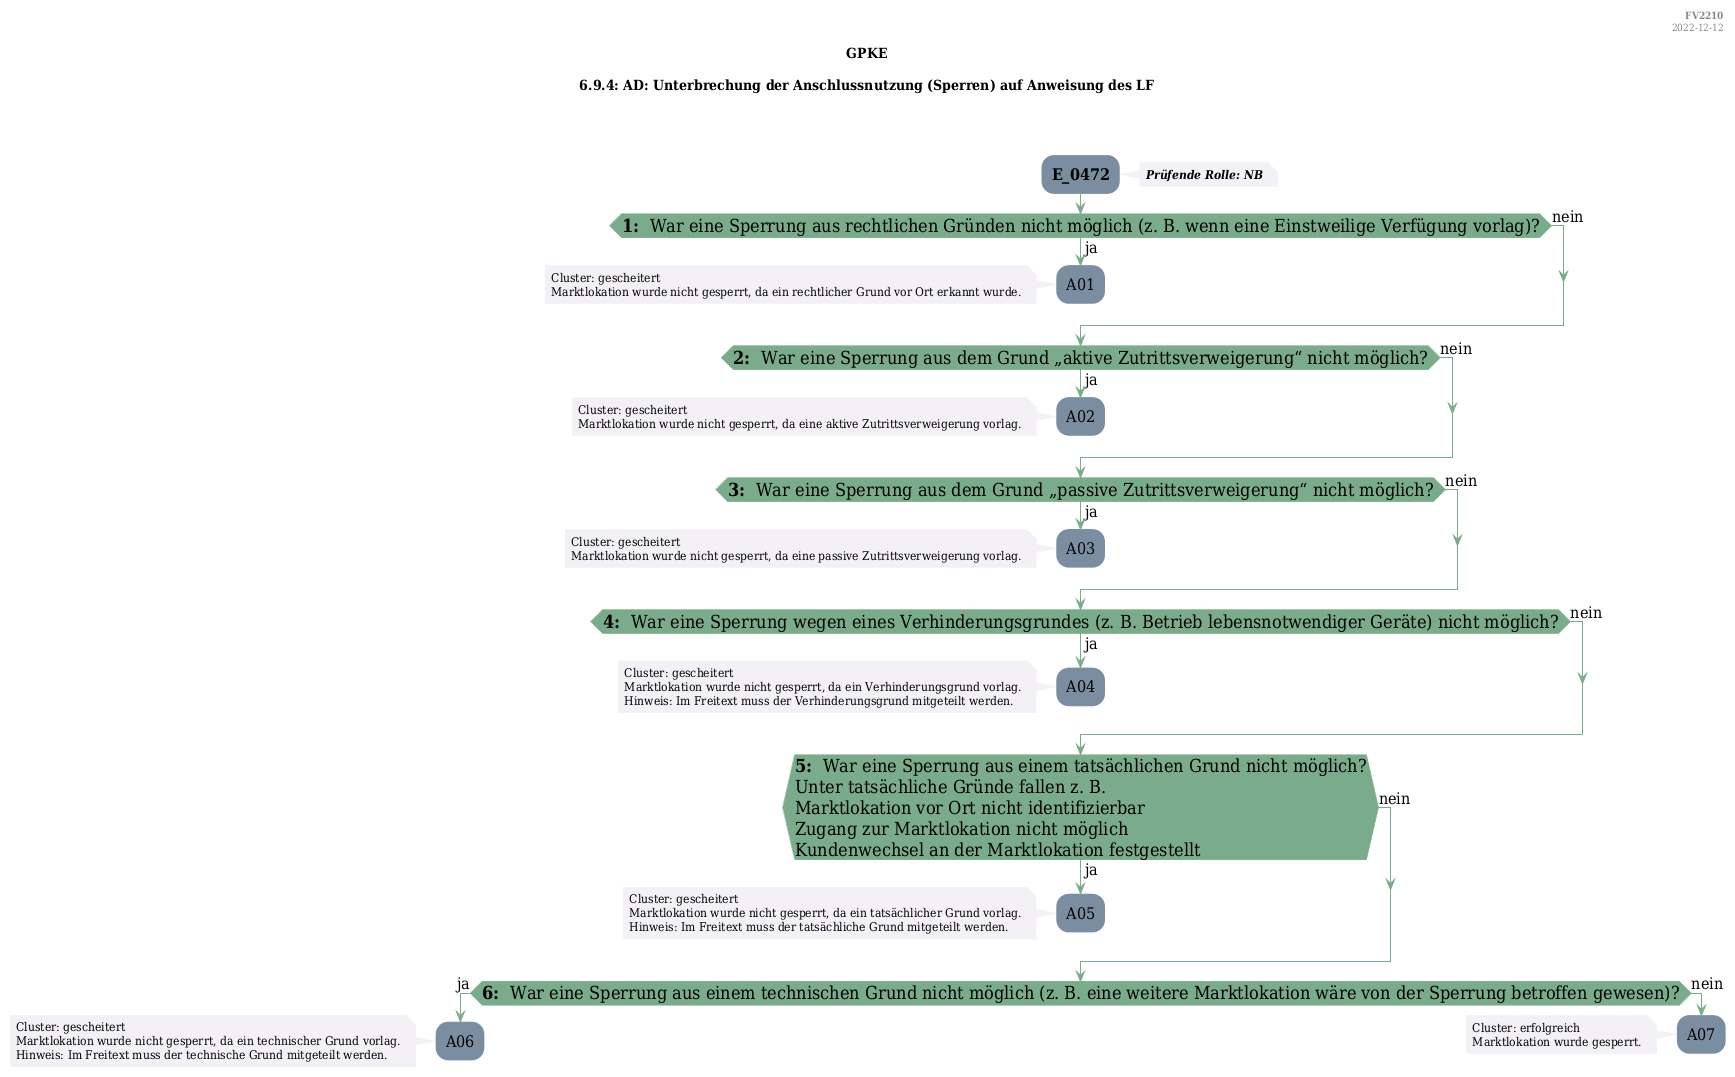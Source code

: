 @startuml
skinparam Shadowing false
skinparam NoteBorderColor #f3f1f6
skinparam NoteBackgroundColor #f3f1f6
skinparam NoteFontSize 12
skinparam ActivityBorderColor none
skinparam ActivityBackgroundColor #7a8da1
skinparam ActivityFontSize 16
skinparam ArrowColor #7aab8a
skinparam ArrowFontSize 16
skinparam ActivityDiamondBackgroundColor #7aab8a
skinparam ActivityDiamondBorderColor #7aab8a
skinparam ActivityDiamondFontSize 18
skinparam defaultFontName DejaVu Serif Condensed
skinparam ActivityEndColor #669580

header
<b>FV2210
2022-12-12
endheader

title
GPKE

6.9.4: AD: Unterbrechung der Anschlussnutzung (Sperren) auf Anweisung des LF



end title
:<b>E_0472</b>;
note right
<b><i>Prüfende Rolle: NB
end note

if (<b>1: </b> War eine Sperrung aus rechtlichen Gründen nicht möglich (z. B. wenn eine Einstweilige Verfügung vorlag&#41;?) then (ja)
    :A01;
    note left
        Cluster: gescheitert
        Marktlokation wurde nicht gesperrt, da ein rechtlicher Grund vor Ort erkannt wurde.
    endnote
    kill;
else (nein)
endif
if (<b>2: </b> War eine Sperrung aus dem Grund „aktive Zutrittsverweigerung“ nicht möglich?) then (ja)
    :A02;
    note left
        Cluster: gescheitert
        Marktlokation wurde nicht gesperrt, da eine aktive Zutrittsverweigerung vorlag.
    endnote
    kill;
else (nein)
endif
if (<b>3: </b> War eine Sperrung aus dem Grund „passive Zutrittsverweigerung“ nicht möglich?) then (ja)
    :A03;
    note left
        Cluster: gescheitert
        Marktlokation wurde nicht gesperrt, da eine passive Zutrittsverweigerung vorlag.
    endnote
    kill;
else (nein)
endif
if (<b>4: </b> War eine Sperrung wegen eines Verhinderungsgrundes (z. B. Betrieb lebensnotwendiger Geräte&#41; nicht möglich?) then (ja)
    :A04;
    note left
        Cluster: gescheitert
        Marktlokation wurde nicht gesperrt, da ein Verhinderungsgrund vorlag.
        Hinweis: Im Freitext muss der Verhinderungsgrund mitgeteilt werden.
    endnote
    kill;
else (nein)
endif
if (<b>5: </b> War eine Sperrung aus einem tatsächlichen Grund nicht möglich?
Unter tatsächliche Gründe fallen z. B.
Marktlokation vor Ort nicht identifizierbar
Zugang zur Marktlokation nicht möglich
Kundenwechsel an der Marktlokation festgestellt) then (ja)
    :A05;
    note left
        Cluster: gescheitert
        Marktlokation wurde nicht gesperrt, da ein tatsächlicher Grund vorlag.
        Hinweis: Im Freitext muss der tatsächliche Grund mitgeteilt werden.
    endnote
    kill;
else (nein)
endif
if (<b>6: </b> War eine Sperrung aus einem technischen Grund nicht möglich (z. B. eine weitere Marktlokation wäre von der Sperrung betroffen gewesen&#41;?) then (ja)
    :A06;
    note left
        Cluster: gescheitert
        Marktlokation wurde nicht gesperrt, da ein technischer Grund vorlag.
        Hinweis: Im Freitext muss der technische Grund mitgeteilt werden.
    endnote
    kill;
else (nein)
    :A07;
    note left
        Cluster: erfolgreich
        Marktlokation wurde gesperrt.
    endnote
    kill;
endif

@enduml
